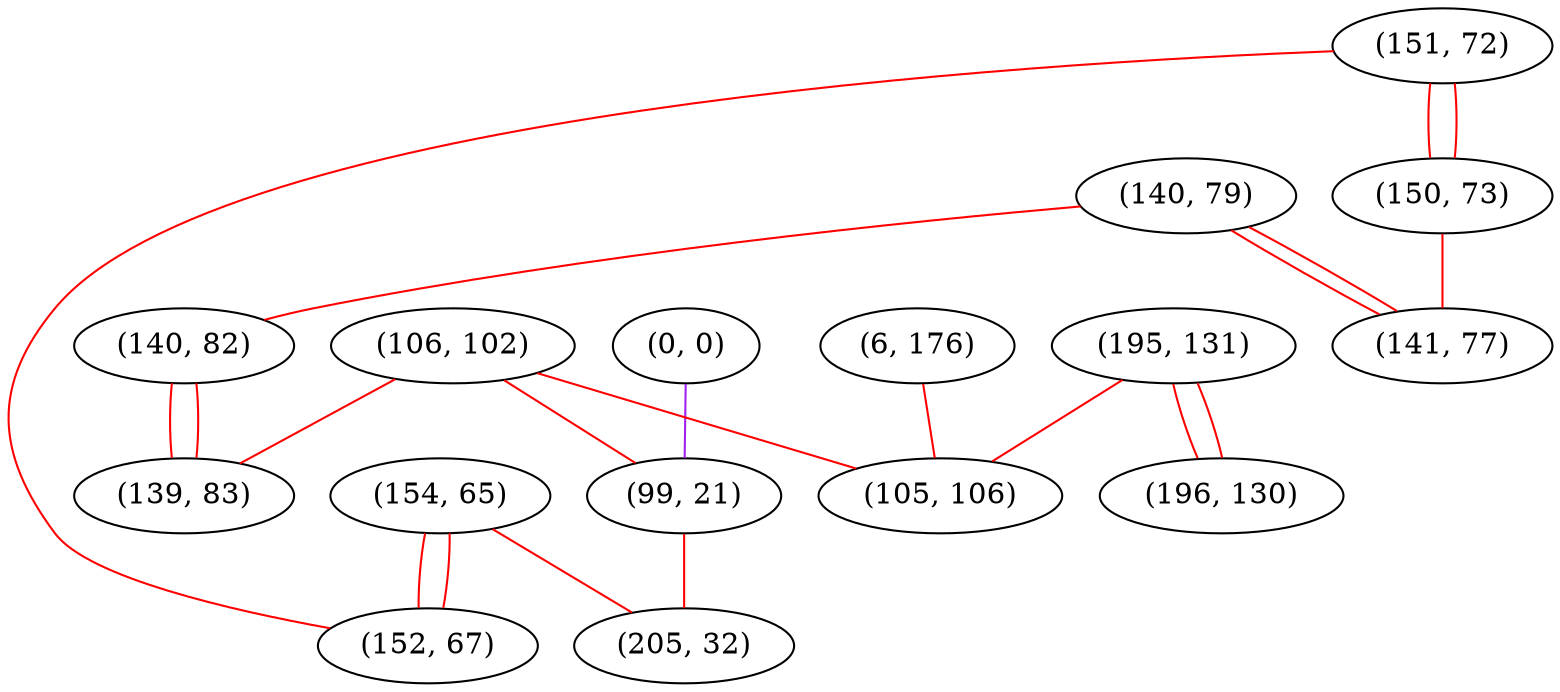 graph "" {
"(140, 79)";
"(0, 0)";
"(195, 131)";
"(154, 65)";
"(106, 102)";
"(151, 72)";
"(150, 73)";
"(6, 176)";
"(105, 106)";
"(140, 82)";
"(152, 67)";
"(196, 130)";
"(99, 21)";
"(139, 83)";
"(205, 32)";
"(141, 77)";
"(140, 79)" -- "(140, 82)"  [color=red, key=0, weight=1];
"(140, 79)" -- "(141, 77)"  [color=red, key=0, weight=1];
"(140, 79)" -- "(141, 77)"  [color=red, key=1, weight=1];
"(0, 0)" -- "(99, 21)"  [color=purple, key=0, weight=4];
"(195, 131)" -- "(105, 106)"  [color=red, key=0, weight=1];
"(195, 131)" -- "(196, 130)"  [color=red, key=0, weight=1];
"(195, 131)" -- "(196, 130)"  [color=red, key=1, weight=1];
"(154, 65)" -- "(152, 67)"  [color=red, key=0, weight=1];
"(154, 65)" -- "(152, 67)"  [color=red, key=1, weight=1];
"(154, 65)" -- "(205, 32)"  [color=red, key=0, weight=1];
"(106, 102)" -- "(105, 106)"  [color=red, key=0, weight=1];
"(106, 102)" -- "(139, 83)"  [color=red, key=0, weight=1];
"(106, 102)" -- "(99, 21)"  [color=red, key=0, weight=1];
"(151, 72)" -- "(152, 67)"  [color=red, key=0, weight=1];
"(151, 72)" -- "(150, 73)"  [color=red, key=0, weight=1];
"(151, 72)" -- "(150, 73)"  [color=red, key=1, weight=1];
"(150, 73)" -- "(141, 77)"  [color=red, key=0, weight=1];
"(6, 176)" -- "(105, 106)"  [color=red, key=0, weight=1];
"(140, 82)" -- "(139, 83)"  [color=red, key=0, weight=1];
"(140, 82)" -- "(139, 83)"  [color=red, key=1, weight=1];
"(99, 21)" -- "(205, 32)"  [color=red, key=0, weight=1];
}
